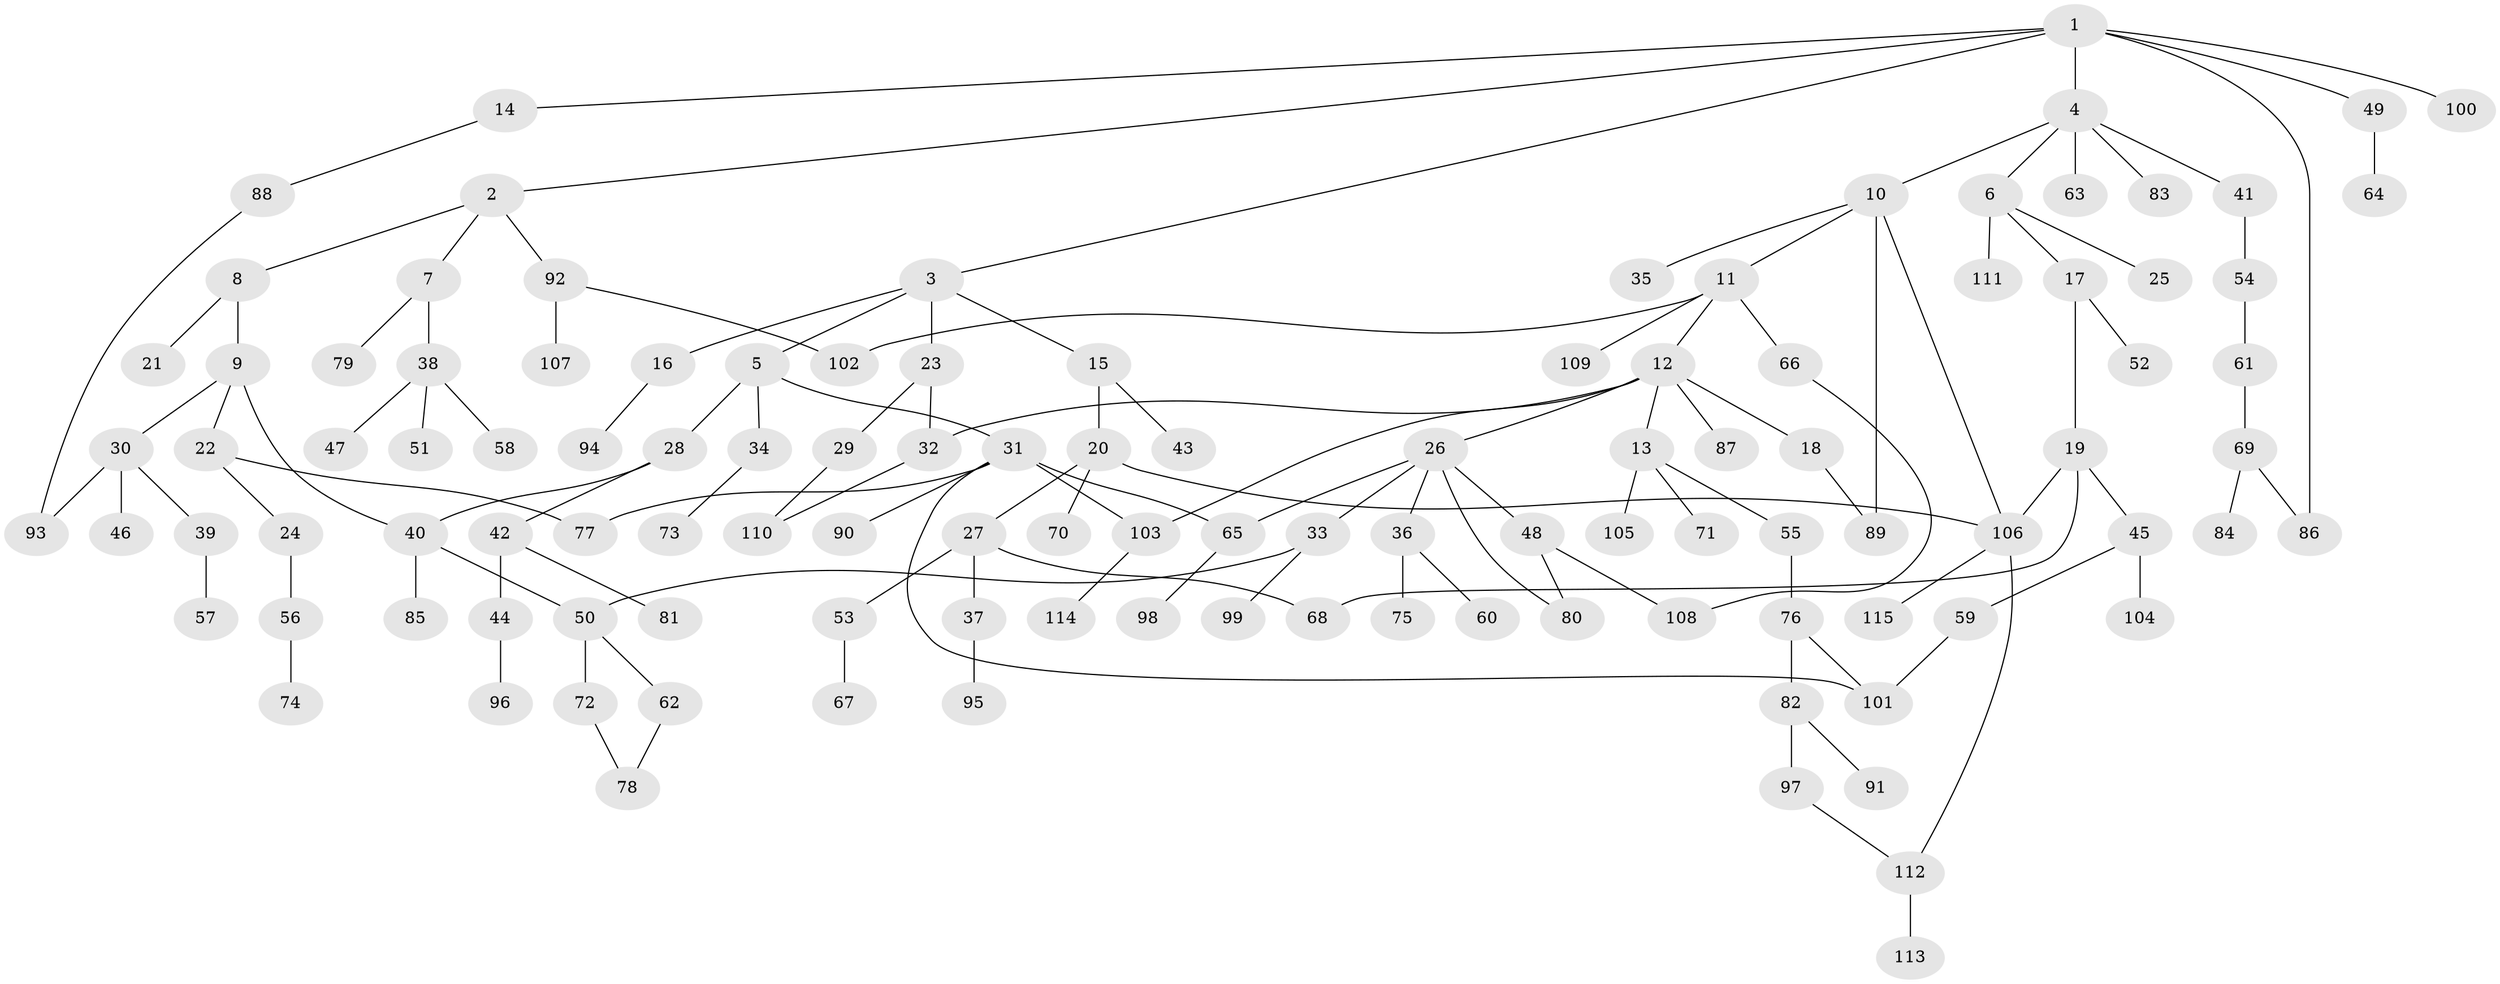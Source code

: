 // Generated by graph-tools (version 1.1) at 2025/25/03/09/25 03:25:26]
// undirected, 115 vertices, 134 edges
graph export_dot {
graph [start="1"]
  node [color=gray90,style=filled];
  1;
  2;
  3;
  4;
  5;
  6;
  7;
  8;
  9;
  10;
  11;
  12;
  13;
  14;
  15;
  16;
  17;
  18;
  19;
  20;
  21;
  22;
  23;
  24;
  25;
  26;
  27;
  28;
  29;
  30;
  31;
  32;
  33;
  34;
  35;
  36;
  37;
  38;
  39;
  40;
  41;
  42;
  43;
  44;
  45;
  46;
  47;
  48;
  49;
  50;
  51;
  52;
  53;
  54;
  55;
  56;
  57;
  58;
  59;
  60;
  61;
  62;
  63;
  64;
  65;
  66;
  67;
  68;
  69;
  70;
  71;
  72;
  73;
  74;
  75;
  76;
  77;
  78;
  79;
  80;
  81;
  82;
  83;
  84;
  85;
  86;
  87;
  88;
  89;
  90;
  91;
  92;
  93;
  94;
  95;
  96;
  97;
  98;
  99;
  100;
  101;
  102;
  103;
  104;
  105;
  106;
  107;
  108;
  109;
  110;
  111;
  112;
  113;
  114;
  115;
  1 -- 2;
  1 -- 3;
  1 -- 4;
  1 -- 14;
  1 -- 49;
  1 -- 100;
  1 -- 86;
  2 -- 7;
  2 -- 8;
  2 -- 92;
  3 -- 5;
  3 -- 15;
  3 -- 16;
  3 -- 23;
  4 -- 6;
  4 -- 10;
  4 -- 41;
  4 -- 63;
  4 -- 83;
  5 -- 28;
  5 -- 31;
  5 -- 34;
  6 -- 17;
  6 -- 25;
  6 -- 111;
  7 -- 38;
  7 -- 79;
  8 -- 9;
  8 -- 21;
  9 -- 22;
  9 -- 30;
  9 -- 40;
  10 -- 11;
  10 -- 35;
  10 -- 89;
  10 -- 106;
  11 -- 12;
  11 -- 66;
  11 -- 102;
  11 -- 109;
  12 -- 13;
  12 -- 18;
  12 -- 26;
  12 -- 32;
  12 -- 87;
  12 -- 103;
  13 -- 55;
  13 -- 71;
  13 -- 105;
  14 -- 88;
  15 -- 20;
  15 -- 43;
  16 -- 94;
  17 -- 19;
  17 -- 52;
  18 -- 89;
  19 -- 45;
  19 -- 68;
  19 -- 106;
  20 -- 27;
  20 -- 70;
  20 -- 106;
  22 -- 24;
  22 -- 77;
  23 -- 29;
  23 -- 32;
  24 -- 56;
  26 -- 33;
  26 -- 36;
  26 -- 48;
  26 -- 65;
  26 -- 80;
  27 -- 37;
  27 -- 53;
  27 -- 68;
  28 -- 40;
  28 -- 42;
  29 -- 110;
  30 -- 39;
  30 -- 46;
  30 -- 93;
  31 -- 77;
  31 -- 90;
  31 -- 103;
  31 -- 101;
  31 -- 65;
  32 -- 110;
  33 -- 99;
  33 -- 50;
  34 -- 73;
  36 -- 60;
  36 -- 75;
  37 -- 95;
  38 -- 47;
  38 -- 51;
  38 -- 58;
  39 -- 57;
  40 -- 50;
  40 -- 85;
  41 -- 54;
  42 -- 44;
  42 -- 81;
  44 -- 96;
  45 -- 59;
  45 -- 104;
  48 -- 80;
  48 -- 108;
  49 -- 64;
  50 -- 62;
  50 -- 72;
  53 -- 67;
  54 -- 61;
  55 -- 76;
  56 -- 74;
  59 -- 101;
  61 -- 69;
  62 -- 78;
  65 -- 98;
  66 -- 108;
  69 -- 84;
  69 -- 86;
  72 -- 78;
  76 -- 82;
  76 -- 101;
  82 -- 91;
  82 -- 97;
  88 -- 93;
  92 -- 107;
  92 -- 102;
  97 -- 112;
  103 -- 114;
  106 -- 115;
  106 -- 112;
  112 -- 113;
}
